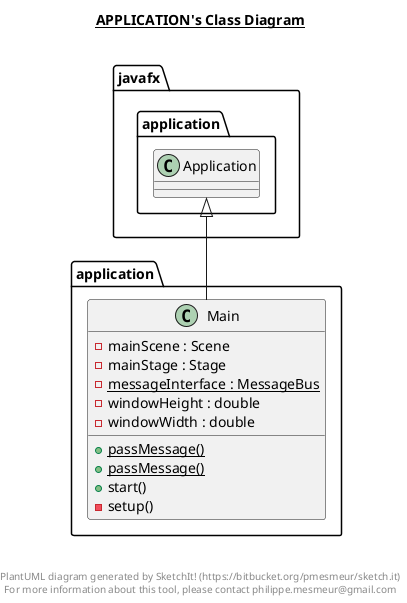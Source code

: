 @startuml

title __APPLICATION's Class Diagram__\n

  namespace application {
    class application.Main {
        - mainScene : Scene
        - mainStage : Stage
        {static} - messageInterface : MessageBus
        - windowHeight : double
        - windowWidth : double
        {static} + passMessage()
        {static} + passMessage()
        + start()
        - setup()
    }
  }
  

  application.Main -up-|> javafx.application.Application


right footer


PlantUML diagram generated by SketchIt! (https://bitbucket.org/pmesmeur/sketch.it)
For more information about this tool, please contact philippe.mesmeur@gmail.com
endfooter

@enduml

